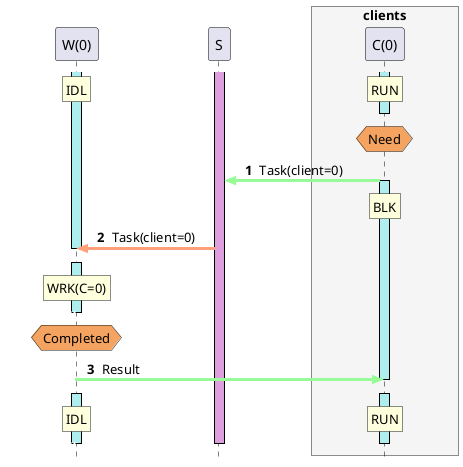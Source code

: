 @startuml
hide unlinked
autonumber " <b>#</b> "
skinparam style strictuml
skinparam shadowing false
skinparam linelineStrategy solid
skinparam sequence {
ArrowThickness 3
ActorBorderColor Black
LifeLineBorderColor Black
LifeLineBackgroundColor Black
ParticipantBorderColor Black
}
skinparam ControlBorderColor White
skinparam ControlBackgroundColor White
skinparam ParticipantPadding 50
skinparam BoxPadding 25
participant "W(0)" as A0 order 10100
participant "S" as A1 order 110200
box "clients" #WhiteSmoke
participant "C(0)" as A2 order 210300
activate A0 #PaleTurquoise
activate A1 #Plum
activate A2 #PaleTurquoise
rnote over A0 : IDL
/ rnote over A2 : RUN
autonumber stop
[<[#White]-- A0
autonumber resume
deactivate A2
hnote over A2 #SandyBrown: Need
A2 -[#PaleGreen]> A1 : Task(client=0)
activate A2 #PaleTurquoise
rnote over A2 : BLK
A1 -[#LightSalmon]> A0 : Task(client=0)
deactivate A0
autonumber stop
[<[#White]-- A0
autonumber resume
activate A0 #PaleTurquoise
rnote over A0 : WRK(C=0)
autonumber stop
[<[#White]-- A0
autonumber resume
deactivate A0
hnote over A0 #SandyBrown: Completed
A0 -[#PaleGreen]> A2 : Result
deactivate A2
autonumber stop
[<[#White]-- A0
autonumber resume
activate A2 #PaleTurquoise
activate A0 #PaleTurquoise
rnote over A2 : RUN
/ rnote over A0 : IDL
autonumber stop
[<[#White]-- A0
autonumber resume
deactivate A0
deactivate A1
deactivate A2
@enduml
